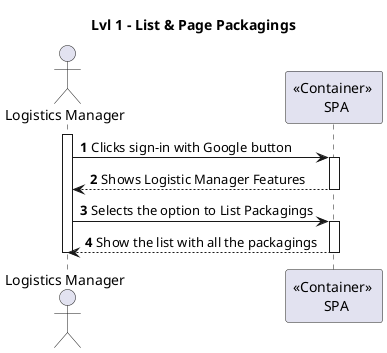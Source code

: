 @startuml USA02

title Lvl 1 - List & Page Packagings


autonumber
actor "Logistics Manager" as LM
participant "<< Container >> \n SPA" as S

activate LM
LM -> S : Clicks sign-in with Google button
activate S
S --> LM : Shows Logistic Manager Features
deactivate S
LM -> S : Selects the option to List Packagings
activate S
S --> LM : Show the list with all the packagings
deactivate S

deactivate LM

@enduml